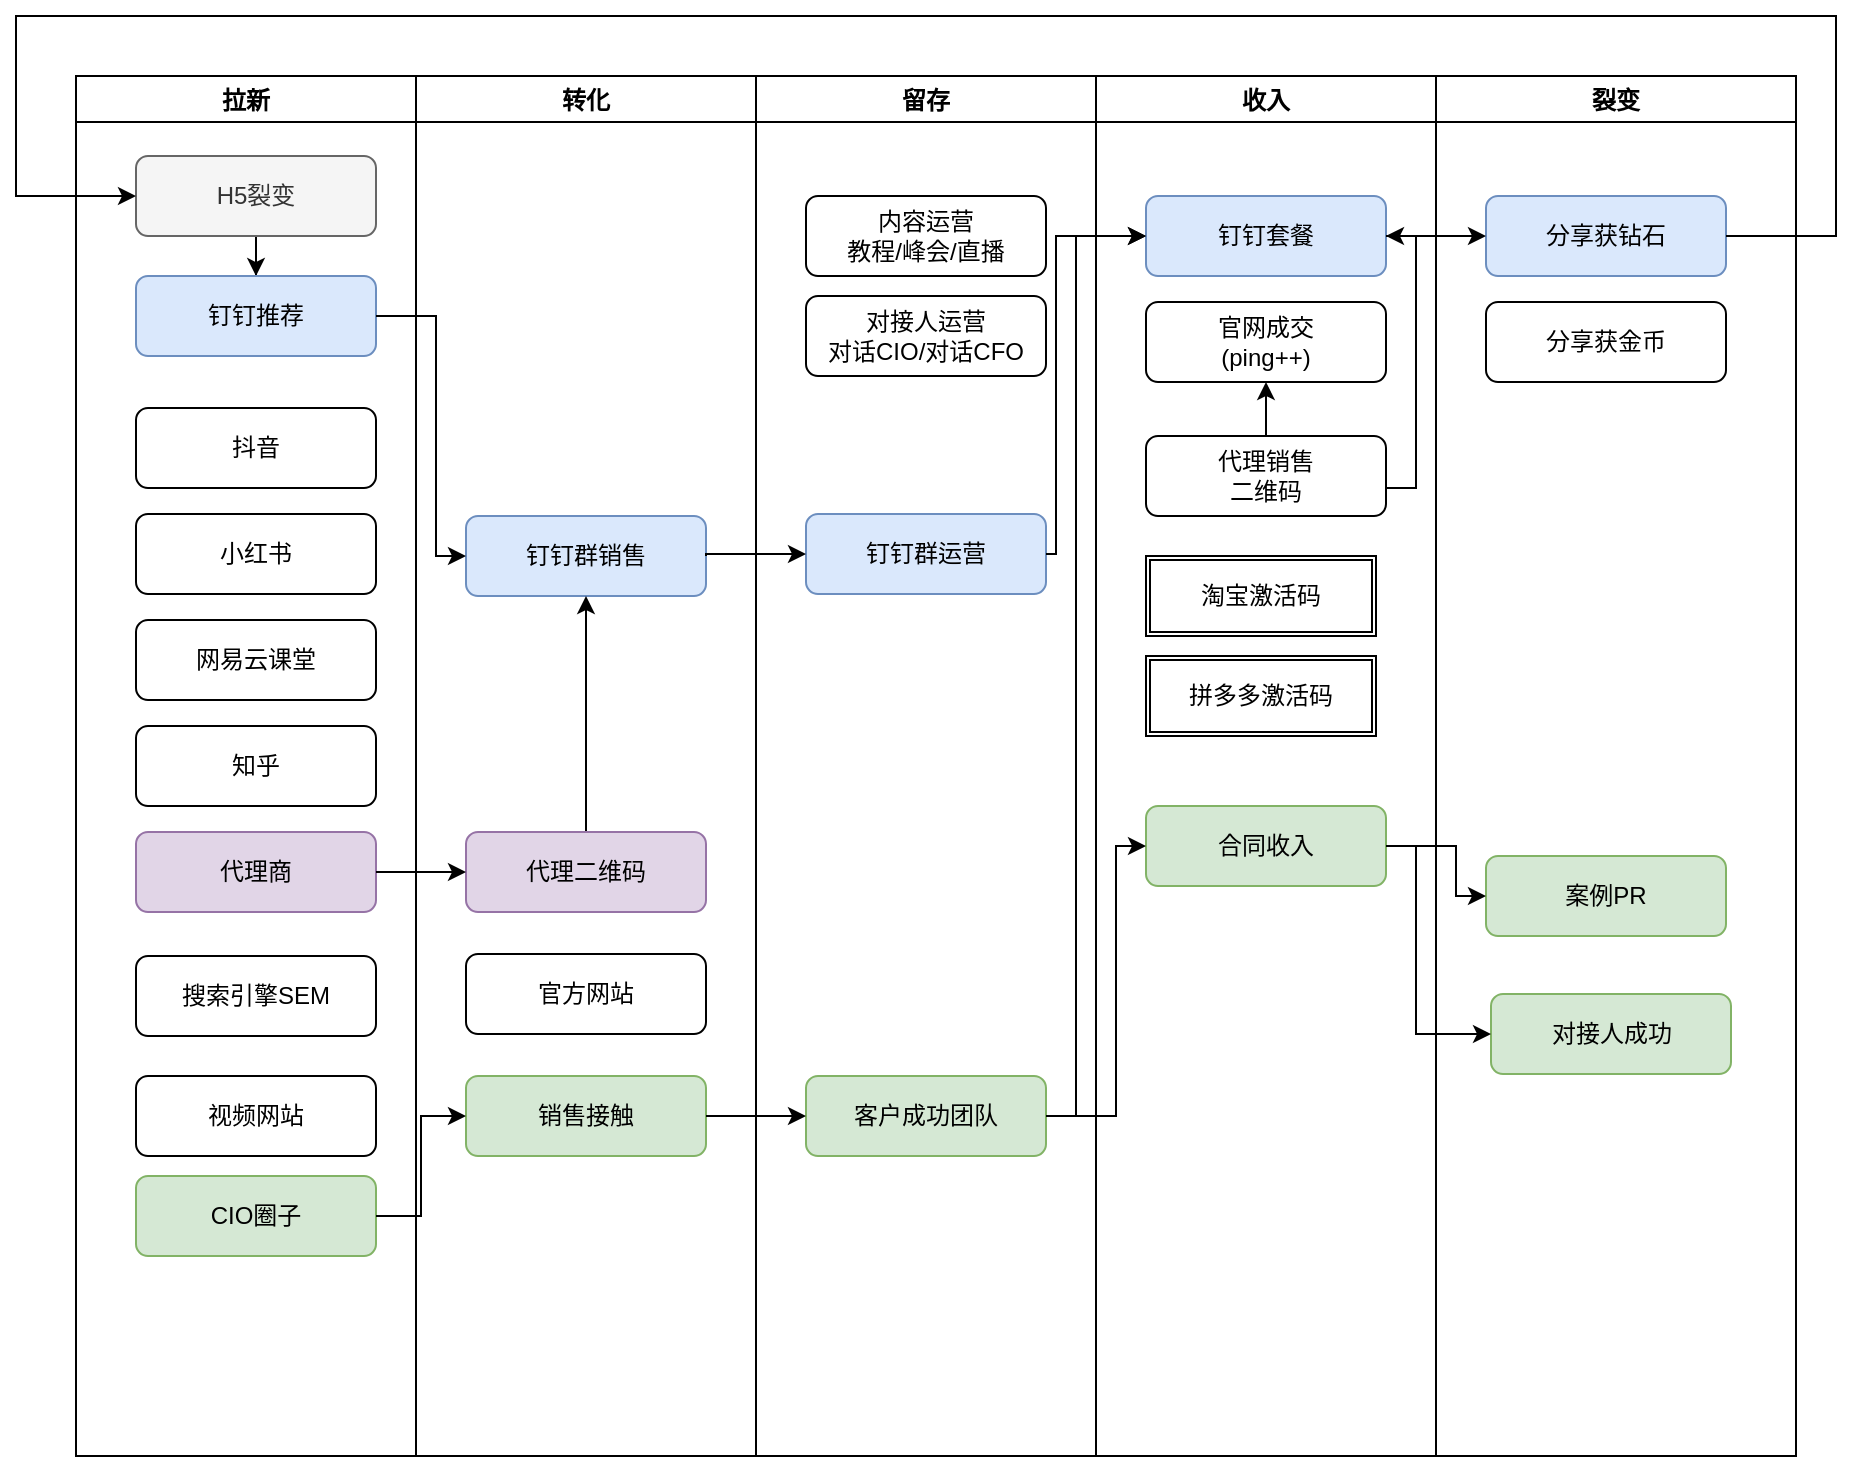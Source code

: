 <mxfile version="11.3.0" type="device" pages="1"><diagram id="lH6aumL2J3Hzyg6MHqsQ" name="第 1 页"><mxGraphModel dx="1092" dy="767" grid="1" gridSize="10" guides="1" tooltips="1" connect="1" arrows="1" fold="1" page="1" pageScale="1" pageWidth="1169" pageHeight="827" math="0" shadow="0"><root><mxCell id="0"/><mxCell id="1" parent="0"/><mxCell id="obNK8zeMcRIt-3lZdbCG-4" value="拉新" style="swimlane;" vertex="1" parent="1"><mxGeometry x="90" y="40" width="170" height="690" as="geometry"><mxRectangle x="270" y="160" width="80" height="23" as="alternateBounds"/></mxGeometry></mxCell><mxCell id="obNK8zeMcRIt-3lZdbCG-68" style="edgeStyle=orthogonalEdgeStyle;rounded=0;orthogonalLoop=1;jettySize=auto;html=1;exitX=0.5;exitY=1;exitDx=0;exitDy=0;" edge="1" parent="obNK8zeMcRIt-3lZdbCG-4" source="obNK8zeMcRIt-3lZdbCG-16" target="obNK8zeMcRIt-3lZdbCG-20"><mxGeometry relative="1" as="geometry"/></mxCell><mxCell id="obNK8zeMcRIt-3lZdbCG-16" value="H5裂变" style="rounded=1;whiteSpace=wrap;html=1;fillColor=#f5f5f5;strokeColor=#666666;fontColor=#333333;" vertex="1" parent="obNK8zeMcRIt-3lZdbCG-4"><mxGeometry x="30" y="40" width="120" height="40" as="geometry"/></mxCell><mxCell id="obNK8zeMcRIt-3lZdbCG-17" value="抖音" style="rounded=1;whiteSpace=wrap;html=1;" vertex="1" parent="obNK8zeMcRIt-3lZdbCG-4"><mxGeometry x="30" y="166" width="120" height="40" as="geometry"/></mxCell><mxCell id="obNK8zeMcRIt-3lZdbCG-18" value="小红书" style="rounded=1;whiteSpace=wrap;html=1;" vertex="1" parent="obNK8zeMcRIt-3lZdbCG-4"><mxGeometry x="30" y="219" width="120" height="40" as="geometry"/></mxCell><mxCell id="obNK8zeMcRIt-3lZdbCG-19" value="网易云课堂" style="rounded=1;whiteSpace=wrap;html=1;" vertex="1" parent="obNK8zeMcRIt-3lZdbCG-4"><mxGeometry x="30" y="272" width="120" height="40" as="geometry"/></mxCell><mxCell id="obNK8zeMcRIt-3lZdbCG-20" value="钉钉推荐" style="rounded=1;whiteSpace=wrap;html=1;fillColor=#dae8fc;strokeColor=#6c8ebf;" vertex="1" parent="obNK8zeMcRIt-3lZdbCG-4"><mxGeometry x="30" y="100" width="120" height="40" as="geometry"/></mxCell><mxCell id="obNK8zeMcRIt-3lZdbCG-27" value="知乎" style="rounded=1;whiteSpace=wrap;html=1;" vertex="1" parent="obNK8zeMcRIt-3lZdbCG-4"><mxGeometry x="30" y="325" width="120" height="40" as="geometry"/></mxCell><mxCell id="obNK8zeMcRIt-3lZdbCG-36" value="代理商" style="rounded=1;whiteSpace=wrap;html=1;fillColor=#e1d5e7;strokeColor=#9673a6;" vertex="1" parent="obNK8zeMcRIt-3lZdbCG-4"><mxGeometry x="30" y="378" width="120" height="40" as="geometry"/></mxCell><mxCell id="obNK8zeMcRIt-3lZdbCG-52" value="搜索引擎SEM" style="rounded=1;whiteSpace=wrap;html=1;" vertex="1" parent="obNK8zeMcRIt-3lZdbCG-4"><mxGeometry x="30" y="440" width="120" height="40" as="geometry"/></mxCell><mxCell id="obNK8zeMcRIt-3lZdbCG-56" value="CIO圈子" style="rounded=1;whiteSpace=wrap;html=1;fillColor=#d5e8d4;strokeColor=#82b366;" vertex="1" parent="obNK8zeMcRIt-3lZdbCG-4"><mxGeometry x="30" y="550" width="120" height="40" as="geometry"/></mxCell><mxCell id="obNK8zeMcRIt-3lZdbCG-5" value="转化" style="swimlane;" vertex="1" parent="1"><mxGeometry x="260" y="40" width="170" height="690" as="geometry"><mxRectangle x="270" y="160" width="80" height="23" as="alternateBounds"/></mxGeometry></mxCell><mxCell id="obNK8zeMcRIt-3lZdbCG-23" value="钉钉群销售" style="rounded=1;whiteSpace=wrap;html=1;fillColor=#dae8fc;strokeColor=#6c8ebf;" vertex="1" parent="obNK8zeMcRIt-3lZdbCG-5"><mxGeometry x="25" y="220" width="120" height="40" as="geometry"/></mxCell><mxCell id="obNK8zeMcRIt-3lZdbCG-39" style="edgeStyle=orthogonalEdgeStyle;rounded=0;orthogonalLoop=1;jettySize=auto;html=1;exitX=0.5;exitY=0;exitDx=0;exitDy=0;entryX=0.5;entryY=1;entryDx=0;entryDy=0;" edge="1" parent="obNK8zeMcRIt-3lZdbCG-5" source="obNK8zeMcRIt-3lZdbCG-37" target="obNK8zeMcRIt-3lZdbCG-23"><mxGeometry relative="1" as="geometry"/></mxCell><mxCell id="obNK8zeMcRIt-3lZdbCG-37" value="代理二维码" style="rounded=1;whiteSpace=wrap;html=1;fillColor=#e1d5e7;strokeColor=#9673a6;" vertex="1" parent="obNK8zeMcRIt-3lZdbCG-5"><mxGeometry x="25" y="378" width="120" height="40" as="geometry"/></mxCell><mxCell id="obNK8zeMcRIt-3lZdbCG-51" value="官方网站" style="rounded=1;whiteSpace=wrap;html=1;" vertex="1" parent="obNK8zeMcRIt-3lZdbCG-5"><mxGeometry x="25" y="439" width="120" height="40" as="geometry"/></mxCell><mxCell id="obNK8zeMcRIt-3lZdbCG-29" value="销售接触" style="rounded=1;whiteSpace=wrap;html=1;fillColor=#d5e8d4;strokeColor=#82b366;" vertex="1" parent="obNK8zeMcRIt-3lZdbCG-5"><mxGeometry x="25" y="500" width="120" height="40" as="geometry"/></mxCell><mxCell id="obNK8zeMcRIt-3lZdbCG-6" value="留存" style="swimlane;" vertex="1" parent="1"><mxGeometry x="430" y="40" width="170" height="690" as="geometry"><mxRectangle x="270" y="160" width="80" height="23" as="alternateBounds"/></mxGeometry></mxCell><mxCell id="obNK8zeMcRIt-3lZdbCG-22" value="客户成功团队" style="rounded=1;whiteSpace=wrap;html=1;fillColor=#d5e8d4;strokeColor=#82b366;" vertex="1" parent="obNK8zeMcRIt-3lZdbCG-6"><mxGeometry x="25" y="500" width="120" height="40" as="geometry"/></mxCell><mxCell id="obNK8zeMcRIt-3lZdbCG-24" value="内容运营&lt;br&gt;教程/峰会/直播" style="rounded=1;whiteSpace=wrap;html=1;" vertex="1" parent="obNK8zeMcRIt-3lZdbCG-6"><mxGeometry x="25" y="60" width="120" height="40" as="geometry"/></mxCell><mxCell id="obNK8zeMcRIt-3lZdbCG-25" value="对接人运营&lt;br&gt;对话CIO/对话CFO" style="rounded=1;whiteSpace=wrap;html=1;" vertex="1" parent="obNK8zeMcRIt-3lZdbCG-6"><mxGeometry x="25" y="110" width="120" height="40" as="geometry"/></mxCell><mxCell id="obNK8zeMcRIt-3lZdbCG-53" value="钉钉群运营" style="rounded=1;whiteSpace=wrap;html=1;fillColor=#dae8fc;strokeColor=#6c8ebf;" vertex="1" parent="obNK8zeMcRIt-3lZdbCG-6"><mxGeometry x="25" y="219" width="120" height="40" as="geometry"/></mxCell><mxCell id="obNK8zeMcRIt-3lZdbCG-7" value="收入" style="swimlane;" vertex="1" parent="1"><mxGeometry x="600" y="40" width="170" height="690" as="geometry"><mxRectangle x="270" y="160" width="80" height="23" as="alternateBounds"/></mxGeometry></mxCell><mxCell id="obNK8zeMcRIt-3lZdbCG-21" value="钉钉套餐" style="rounded=1;whiteSpace=wrap;html=1;fillColor=#dae8fc;strokeColor=#6c8ebf;" vertex="1" parent="obNK8zeMcRIt-3lZdbCG-7"><mxGeometry x="25" y="60" width="120" height="40" as="geometry"/></mxCell><mxCell id="obNK8zeMcRIt-3lZdbCG-28" value="官网成交&lt;br&gt;(ping++)" style="rounded=1;whiteSpace=wrap;html=1;" vertex="1" parent="obNK8zeMcRIt-3lZdbCG-7"><mxGeometry x="25" y="113" width="120" height="40" as="geometry"/></mxCell><mxCell id="obNK8zeMcRIt-3lZdbCG-12" value="淘宝激活码" style="shape=ext;double=1;rounded=0;whiteSpace=wrap;html=1;" vertex="1" parent="obNK8zeMcRIt-3lZdbCG-7"><mxGeometry x="25" y="240" width="115" height="40" as="geometry"/></mxCell><mxCell id="obNK8zeMcRIt-3lZdbCG-13" value="拼多多激活码" style="shape=ext;double=1;rounded=0;whiteSpace=wrap;html=1;" vertex="1" parent="obNK8zeMcRIt-3lZdbCG-7"><mxGeometry x="25" y="290" width="115" height="40" as="geometry"/></mxCell><mxCell id="obNK8zeMcRIt-3lZdbCG-48" style="edgeStyle=orthogonalEdgeStyle;rounded=0;orthogonalLoop=1;jettySize=auto;html=1;exitX=0.5;exitY=0;exitDx=0;exitDy=0;entryX=0.5;entryY=1;entryDx=0;entryDy=0;" edge="1" parent="obNK8zeMcRIt-3lZdbCG-7" source="obNK8zeMcRIt-3lZdbCG-31" target="obNK8zeMcRIt-3lZdbCG-28"><mxGeometry relative="1" as="geometry"/></mxCell><mxCell id="obNK8zeMcRIt-3lZdbCG-49" style="edgeStyle=orthogonalEdgeStyle;rounded=0;orthogonalLoop=1;jettySize=auto;html=1;entryX=1;entryY=0.5;entryDx=0;entryDy=0;" edge="1" parent="obNK8zeMcRIt-3lZdbCG-7" source="obNK8zeMcRIt-3lZdbCG-31" target="obNK8zeMcRIt-3lZdbCG-21"><mxGeometry relative="1" as="geometry"><Array as="points"><mxPoint x="160" y="206"/><mxPoint x="160" y="80"/></Array></mxGeometry></mxCell><mxCell id="obNK8zeMcRIt-3lZdbCG-31" value="代理销售&lt;br&gt;二维码" style="rounded=1;whiteSpace=wrap;html=1;" vertex="1" parent="obNK8zeMcRIt-3lZdbCG-7"><mxGeometry x="25" y="180" width="120" height="40" as="geometry"/></mxCell><mxCell id="obNK8zeMcRIt-3lZdbCG-70" value="合同收入" style="rounded=1;whiteSpace=wrap;html=1;fillColor=#d5e8d4;strokeColor=#82b366;" vertex="1" parent="obNK8zeMcRIt-3lZdbCG-7"><mxGeometry x="25" y="365" width="120" height="40" as="geometry"/></mxCell><mxCell id="obNK8zeMcRIt-3lZdbCG-8" value="裂变" style="swimlane;" vertex="1" parent="1"><mxGeometry x="770" y="40" width="180" height="690" as="geometry"><mxRectangle x="270" y="160" width="80" height="23" as="alternateBounds"/></mxGeometry></mxCell><mxCell id="obNK8zeMcRIt-3lZdbCG-32" value="分享获钻石" style="rounded=1;whiteSpace=wrap;html=1;fillColor=#dae8fc;strokeColor=#6c8ebf;" vertex="1" parent="obNK8zeMcRIt-3lZdbCG-8"><mxGeometry x="25" y="60" width="120" height="40" as="geometry"/></mxCell><mxCell id="obNK8zeMcRIt-3lZdbCG-50" value="分享获金币" style="rounded=1;whiteSpace=wrap;html=1;" vertex="1" parent="obNK8zeMcRIt-3lZdbCG-8"><mxGeometry x="25" y="113" width="120" height="40" as="geometry"/></mxCell><mxCell id="obNK8zeMcRIt-3lZdbCG-66" value="对接人成功" style="rounded=1;whiteSpace=wrap;html=1;fillColor=#d5e8d4;strokeColor=#82b366;" vertex="1" parent="obNK8zeMcRIt-3lZdbCG-8"><mxGeometry x="27.5" y="459" width="120" height="40" as="geometry"/></mxCell><mxCell id="obNK8zeMcRIt-3lZdbCG-72" value="案例PR" style="rounded=1;whiteSpace=wrap;html=1;fillColor=#d5e8d4;strokeColor=#82b366;" vertex="1" parent="obNK8zeMcRIt-3lZdbCG-8"><mxGeometry x="25" y="390" width="120" height="40" as="geometry"/></mxCell><mxCell id="obNK8zeMcRIt-3lZdbCG-33" style="edgeStyle=orthogonalEdgeStyle;rounded=0;orthogonalLoop=1;jettySize=auto;html=1;exitX=1;exitY=0.5;exitDx=0;exitDy=0;entryX=0;entryY=0.5;entryDx=0;entryDy=0;" edge="1" parent="1" source="obNK8zeMcRIt-3lZdbCG-20" target="obNK8zeMcRIt-3lZdbCG-23"><mxGeometry relative="1" as="geometry"><Array as="points"><mxPoint x="270" y="160"/><mxPoint x="270" y="280"/></Array></mxGeometry></mxCell><mxCell id="obNK8zeMcRIt-3lZdbCG-34" style="edgeStyle=orthogonalEdgeStyle;rounded=0;orthogonalLoop=1;jettySize=auto;html=1;exitX=1;exitY=0.5;exitDx=0;exitDy=0;entryX=0;entryY=0.5;entryDx=0;entryDy=0;" edge="1" parent="1" source="obNK8zeMcRIt-3lZdbCG-23" target="obNK8zeMcRIt-3lZdbCG-53"><mxGeometry relative="1" as="geometry"><Array as="points"><mxPoint x="405" y="279"/></Array></mxGeometry></mxCell><mxCell id="obNK8zeMcRIt-3lZdbCG-35" style="edgeStyle=orthogonalEdgeStyle;rounded=0;orthogonalLoop=1;jettySize=auto;html=1;exitX=1;exitY=0.5;exitDx=0;exitDy=0;entryX=0;entryY=0.5;entryDx=0;entryDy=0;" edge="1" parent="1" source="obNK8zeMcRIt-3lZdbCG-22" target="obNK8zeMcRIt-3lZdbCG-21"><mxGeometry relative="1" as="geometry"><Array as="points"><mxPoint x="590" y="560"/><mxPoint x="590" y="120"/></Array></mxGeometry></mxCell><mxCell id="obNK8zeMcRIt-3lZdbCG-38" style="edgeStyle=orthogonalEdgeStyle;rounded=0;orthogonalLoop=1;jettySize=auto;html=1;exitX=1;exitY=0.5;exitDx=0;exitDy=0;entryX=0;entryY=0.5;entryDx=0;entryDy=0;" edge="1" parent="1" source="obNK8zeMcRIt-3lZdbCG-36" target="obNK8zeMcRIt-3lZdbCG-37"><mxGeometry relative="1" as="geometry"><Array as="points"><mxPoint x="260" y="438"/><mxPoint x="260" y="438"/></Array></mxGeometry></mxCell><mxCell id="obNK8zeMcRIt-3lZdbCG-54" value="视频网站" style="rounded=1;whiteSpace=wrap;html=1;" vertex="1" parent="1"><mxGeometry x="120" y="540" width="120" height="40" as="geometry"/></mxCell><mxCell id="obNK8zeMcRIt-3lZdbCG-58" style="edgeStyle=orthogonalEdgeStyle;rounded=0;orthogonalLoop=1;jettySize=auto;html=1;exitX=1;exitY=0.5;exitDx=0;exitDy=0;" edge="1" parent="1" source="obNK8zeMcRIt-3lZdbCG-21" target="obNK8zeMcRIt-3lZdbCG-32"><mxGeometry relative="1" as="geometry"/></mxCell><mxCell id="obNK8zeMcRIt-3lZdbCG-59" style="edgeStyle=orthogonalEdgeStyle;rounded=0;orthogonalLoop=1;jettySize=auto;html=1;entryX=0;entryY=0.5;entryDx=0;entryDy=0;exitX=1;exitY=0.5;exitDx=0;exitDy=0;" edge="1" parent="1" source="obNK8zeMcRIt-3lZdbCG-32" target="obNK8zeMcRIt-3lZdbCG-16"><mxGeometry relative="1" as="geometry"><Array as="points"><mxPoint x="970" y="120"/><mxPoint x="970" y="10"/><mxPoint x="60" y="10"/><mxPoint x="60" y="100"/></Array></mxGeometry></mxCell><mxCell id="obNK8zeMcRIt-3lZdbCG-60" style="edgeStyle=orthogonalEdgeStyle;rounded=0;orthogonalLoop=1;jettySize=auto;html=1;exitX=1;exitY=0.5;exitDx=0;exitDy=0;entryX=0;entryY=0.5;entryDx=0;entryDy=0;" edge="1" parent="1" source="obNK8zeMcRIt-3lZdbCG-56" target="obNK8zeMcRIt-3lZdbCG-29"><mxGeometry relative="1" as="geometry"/></mxCell><mxCell id="obNK8zeMcRIt-3lZdbCG-61" style="edgeStyle=orthogonalEdgeStyle;rounded=0;orthogonalLoop=1;jettySize=auto;html=1;exitX=1;exitY=0.5;exitDx=0;exitDy=0;entryX=0;entryY=0.5;entryDx=0;entryDy=0;" edge="1" parent="1" source="obNK8zeMcRIt-3lZdbCG-29" target="obNK8zeMcRIt-3lZdbCG-22"><mxGeometry relative="1" as="geometry"/></mxCell><mxCell id="obNK8zeMcRIt-3lZdbCG-62" style="edgeStyle=orthogonalEdgeStyle;rounded=0;orthogonalLoop=1;jettySize=auto;html=1;entryX=0;entryY=0.5;entryDx=0;entryDy=0;" edge="1" parent="1" source="obNK8zeMcRIt-3lZdbCG-22" target="obNK8zeMcRIt-3lZdbCG-70"><mxGeometry relative="1" as="geometry"><mxPoint x="625" y="450" as="targetPoint"/><Array as="points"><mxPoint x="610" y="560"/><mxPoint x="610" y="425"/></Array></mxGeometry></mxCell><mxCell id="obNK8zeMcRIt-3lZdbCG-67" style="edgeStyle=orthogonalEdgeStyle;rounded=0;orthogonalLoop=1;jettySize=auto;html=1;entryX=0;entryY=0.5;entryDx=0;entryDy=0;exitX=1;exitY=0.5;exitDx=0;exitDy=0;" edge="1" parent="1" source="obNK8zeMcRIt-3lZdbCG-70" target="obNK8zeMcRIt-3lZdbCG-66"><mxGeometry relative="1" as="geometry"><mxPoint x="740" y="450" as="sourcePoint"/><Array as="points"><mxPoint x="760" y="425"/><mxPoint x="760" y="519"/></Array></mxGeometry></mxCell><mxCell id="obNK8zeMcRIt-3lZdbCG-69" style="edgeStyle=orthogonalEdgeStyle;rounded=0;orthogonalLoop=1;jettySize=auto;html=1;exitX=1;exitY=0.5;exitDx=0;exitDy=0;entryX=0;entryY=0.5;entryDx=0;entryDy=0;" edge="1" parent="1" source="obNK8zeMcRIt-3lZdbCG-53" target="obNK8zeMcRIt-3lZdbCG-21"><mxGeometry relative="1" as="geometry"><Array as="points"><mxPoint x="580" y="279"/><mxPoint x="580" y="120"/></Array></mxGeometry></mxCell><mxCell id="obNK8zeMcRIt-3lZdbCG-71" style="edgeStyle=orthogonalEdgeStyle;rounded=0;orthogonalLoop=1;jettySize=auto;html=1;" edge="1" parent="1" source="obNK8zeMcRIt-3lZdbCG-70" target="obNK8zeMcRIt-3lZdbCG-72"><mxGeometry relative="1" as="geometry"><mxPoint x="797.5" y="450" as="targetPoint"/><Array as="points"><mxPoint x="780" y="425"/><mxPoint x="780" y="450"/></Array></mxGeometry></mxCell></root></mxGraphModel></diagram></mxfile>